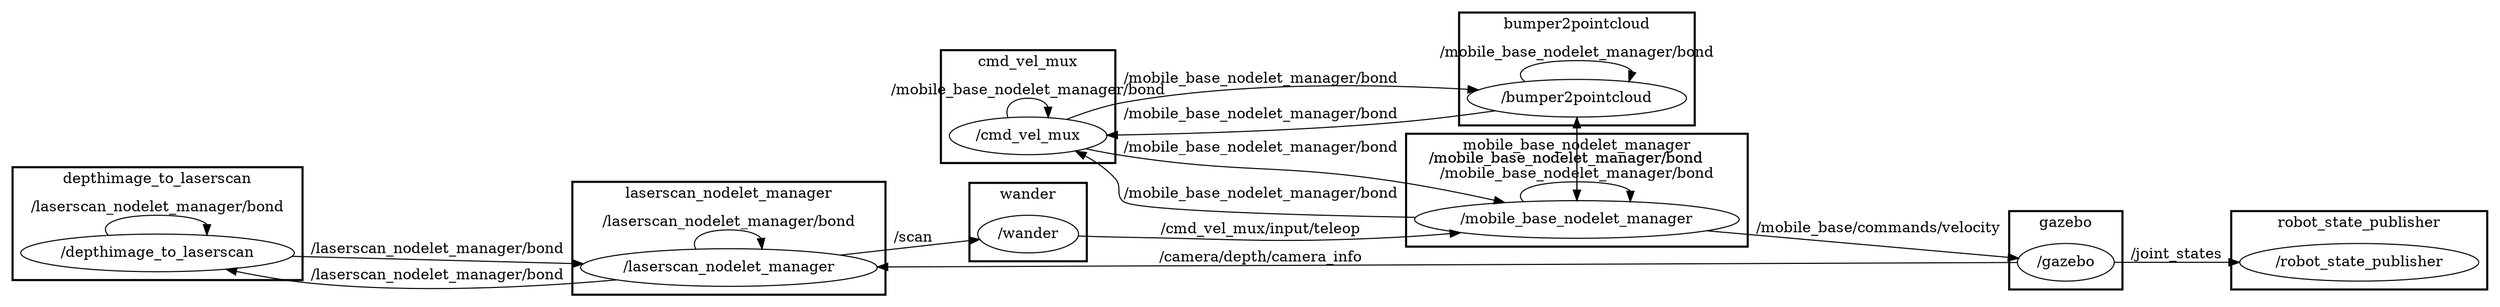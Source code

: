 digraph graphname {
	graph [bb="0,0,1510,376",
		compound=True,
		rank=same,
		rankdir=LR,
		ranksep=0.2
	];
	node [label="\N"];
	subgraph cluster_cmd_vel_mux {
		graph [bb="870,216,1016,324",
			compound=True,
			label=cmd_vel_mux,
			lheight=0.21,
			lp="943,312.5",
			lwidth=1.10,
			rank=same,
			rankdir=LR,
			ranksep=0.2,
			style=bold
		];
		n__cmd_vel_mux		 [URL=_cmd_vel_mux,
			height=0.5,
			label="/cmd_vel_mux",
			pos="943,242",
			shape=ellipse,
			tooltip="/cmd_vel_mux",
			width=1.7873];
		n__cmd_vel_mux -> n__cmd_vel_mux		 [URL=topic_3A_mobile_base_nodelet_manager_bond,
			label="/mobile_base_nodelet_manager/bond",
			lp="943,285.5",
			penwidth=1,
			pos="e,972.97,258.29 913.03,258.29 905.8,268.39 915.79,278 943,278 960.43,278 970.8,274.06 974.1,268.57"];
	}
	subgraph cluster_robot_state_publisher {
		graph [bb="454,8,648,83",
			compound=True,
			label=robot_state_publisher,
			lheight=0.21,
			lp="551,71.5",
			lwidth=1.64,
			rank=same,
			rankdir=LR,
			ranksep=0.2,
			style=bold
		];
		n__robot_state_publisher		 [URL=_robot_state_publisher,
			height=0.5,
			label="/robot_state_publisher",
			pos="551,34",
			shape=ellipse,
			tooltip="/robot_state_publisher",
			width=2.4734];
	}
	subgraph cluster_bumper2pointcloud {
		graph [bb="1279,260,1461,368",
			compound=True,
			label=bumper2pointcloud,
			lheight=0.21,
			lp="1370,356.5",
			lwidth=1.49,
			rank=same,
			rankdir=LR,
			ranksep=0.2,
			style=bold
		];
		n__bumper2pointcloud		 [URL=_bumper2pointcloud,
			height=0.5,
			label="/bumper2pointcloud",
			pos="1370,286",
			shape=ellipse,
			tooltip="/bumper2pointcloud",
			width=2.2929];
		n__bumper2pointcloud -> n__bumper2pointcloud		 [URL=topic_3A_mobile_base_nodelet_manager_bond,
			label="/mobile_base_nodelet_manager/bond",
			lp="1370,329.5",
			penwidth=1,
			pos="e,1411.8,301.92 1328.2,301.92 1317.3,312.15 1331.2,322 1370,322 1395.4,322 1410.2,317.76 1414.2,311.95"];
	}
	subgraph cluster_wander {
		graph [bb="896,127,990,202",
			compound=True,
			label=wander,
			lheight=0.21,
			lp="943,190.5",
			lwidth=0.56,
			rank=same,
			rankdir=LR,
			ranksep=0.2,
			style=bold
		];
		n__wander		 [URL=_wander,
			height=0.5,
			label="/wander",
			pos="943,153",
			shape=ellipse,
			tooltip="/wander",
			width=1.0832];
	}
	subgraph cluster_depthimage_to_laserscan {
		graph [bb="8,171,230,279",
			compound=True,
			label=depthimage_to_laserscan,
			lheight=0.21,
			lp="119,267.5",
			lwidth=1.92,
			rank=same,
			rankdir=LR,
			ranksep=0.2,
			style=bold
		];
		n__depthimage_to_laserscan		 [URL=_depthimage_to_laserscan,
			height=0.5,
			label="/depthimage_to_laserscan",
			pos="119,197",
			shape=ellipse,
			tooltip="/depthimage_to_laserscan",
			width=2.8525];
		n__depthimage_to_laserscan -> n__depthimage_to_laserscan		 [URL=topic_3A_laserscan_nodelet_manager_bond,
			label="/laserscan_nodelet_manager/bond",
			lp="119,240.5",
			penwidth=1,
			pos="e,156.57,214.04 81.434,214.04 73.767,223.86 86.289,233 119,233 139.44,233 152,229.43 156.67,224.35"];
	}
	subgraph cluster_mobile_base_nodelet_manager {
		graph [bb="1238,126,1502,234",
			compound=True,
			label=mobile_base_nodelet_manager,
			lheight=0.21,
			lp="1370,222.5",
			lwidth=2.36,
			rank=same,
			rankdir=LR,
			ranksep=0.2,
			style=bold
		];
		n__mobile_base_nodelet_manager		 [URL=_mobile_base_nodelet_manager,
			height=0.5,
			label="/mobile_base_nodelet_manager",
			pos="1370,152",
			shape=ellipse,
			tooltip="/mobile_base_nodelet_manager",
			width=3.4303];
		n__mobile_base_nodelet_manager -> n__mobile_base_nodelet_manager		 [URL=topic_3A_mobile_base_nodelet_manager_bond,
			label="/mobile_base_nodelet_manager/bond",
			lp="1370,195.5",
			penwidth=1,
			pos="e,1412.9,169.04 1327.1,169.04 1318.4,178.86 1332.7,188 1370,188 1393.3,188 1407.7,184.43 1413,179.35"];
	}
	subgraph cluster_laserscan_nodelet_manager {
		graph [bb="432,134,670,242",
			compound=True,
			label=laserscan_nodelet_manager,
			lheight=0.21,
			lp="551,230.5",
			lwidth=2.10,
			rank=same,
			rankdir=LR,
			ranksep=0.2,
			style=bold
		];
		n__laserscan_nodelet_manager		 [URL=_laserscan_nodelet_manager,
			height=0.5,
			label="/laserscan_nodelet_manager",
			pos="551,160",
			shape=ellipse,
			tooltip="/laserscan_nodelet_manager",
			width=3.0692];
		n__laserscan_nodelet_manager -> n__laserscan_nodelet_manager		 [URL=topic_3A_laserscan_nodelet_manager_bond,
			label="/laserscan_nodelet_manager/bond",
			lp="551,203.5",
			penwidth=1,
			pos="e,589.63,177.04 512.37,177.04 504.49,186.86 517.36,196 551,196 572.02,196 584.94,192.43 589.74,187.35"];
	}
	subgraph cluster_gazebo {
		graph [bb="72,75,166,150",
			compound=True,
			label=gazebo,
			lheight=0.21,
			lp="119,138.5",
			lwidth=0.54,
			rank=same,
			rankdir=LR,
			ranksep=0.2,
			style=bold
		];
		n__gazebo		 [URL=_gazebo,
			height=0.5,
			label="/gazebo",
			pos="119,101",
			shape=ellipse,
			tooltip="/gazebo",
			width=1.0652];
	}
	n__cmd_vel_mux -> n__bumper2pointcloud	 [URL=topic_3A_mobile_base_nodelet_manager_bond,
		label="/mobile_base_nodelet_manager/bond",
		lp="1127,298.5",
		penwidth=1,
		pos="e,1289.7,290.4 976.72,257.51 990.93,263.5 1008,269.69 1024,273 1109.5,290.65 1209.3,292.43 1279.5,290.68"];
	n__cmd_vel_mux -> n__mobile_base_nodelet_manager	 [URL=topic_3A_mobile_base_nodelet_manager_bond,
		label="/mobile_base_nodelet_manager/bond",
		lp="1127,232.5",
		penwidth=1,
		pos="e,1324.2,168.76 993.82,230.82 1003.8,228.75 1014.2,226.7 1024,225 1115,209.16 1139.9,217.53 1230,197 1258.4,190.53 1289.3,180.81 1314.7,172.06"];
	n__bumper2pointcloud -> n__cmd_vel_mux	 [URL=topic_3A_mobile_base_nodelet_manager_bond,
		label="/mobile_base_nodelet_manager/bond",
		lp="1127,265.5",
		penwidth=1,
		pos="e,1007.3,242.95 1313.2,272.86 1287.9,267.4 1257.6,261.53 1230,258 1158.1,248.8 1075.4,244.89 1017.4,243.23"];
	n__bumper2pointcloud -> n__mobile_base_nodelet_manager	 [URL=topic_3A_mobile_base_nodelet_manager_bond,
		label="/mobile_base_nodelet_manager/bond",
		lp="1359.5,219",
		penwidth=1,
		pos="e,1370,170.07 1370,267.79 1370,245.24 1370,206.6 1370,180.21"];
	n__wander -> n__mobile_base_nodelet_manager	 [URL=topic_3A_cmd_vel_mux_input_teleop,
		label="/cmd_vel_mux/input/teleop",
		lp="1127,151.5",
		penwidth=1,
		pos="e,1256.3,144.89 980.57,148.01 994.17,146.39 1009.8,144.8 1024,144 1097.7,139.87 1180.3,141.56 1246.3,144.44"];
	n__depthimage_to_laserscan -> n__laserscan_nodelet_manager	 [URL=topic_3A_laserscan_nodelet_manager_bond,
		label="/laserscan_nodelet_manager/bond",
		lp="331,206.5",
		penwidth=1,
		pos="e,492.06,175.28 221.35,198.78 280.64,198.63 356.8,196.38 424,188 443.04,185.62 463.43,181.71 482.15,177.54"];
	n__mobile_base_nodelet_manager -> n__cmd_vel_mux	 [URL=topic_3A_mobile_base_nodelet_manager_bond,
		label="/mobile_base_nodelet_manager/bond",
		lp="1127,185.5",
		penwidth=1,
		pos="e,985.43,228.43 1256.2,158.99 1157.3,165.34 1028.6,174.28 1024,178 1014,186.18 1024.3,196.04 1016,206 1010.1,213.11 1002.4,218.95 994.34,223.69"];
	n__mobile_base_nodelet_manager -> n__bumper2pointcloud	 [URL=topic_3A_mobile_base_nodelet_manager_bond,
		label="/mobile_base_nodelet_manager/bond",
		lp="1359.5,219",
		penwidth=1,
		pos="e,1370,267.79 1370,170.07 1370,192.55 1370,231.18 1370,257.63"];
	n__mobile_base_nodelet_manager -> n__gazebo	 [URL=topic_3A_mobile_base_commands_velocity,
		label="/mobile_base/commands/velocity",
		lp="770,124.5",
		penwidth=1,
		pos="e,157.58,101.31 1269.2,141.58 1256,140.31 1242.7,139.08 1230,138 1135,129.89 1111.2,127.5 1016,123 692.15,107.68 301.93,102.73 167.9,101.41"];
	n__laserscan_nodelet_manager -> n__wander	 [URL=topic_3A_scan,
		label="/scan",
		lp="770,165.5",
		penwidth=1,
		pos="e,903.84,153.68 660.9,158.05 737.27,156.67 835.7,154.91 893.53,153.87"];
	n__laserscan_nodelet_manager -> n__depthimage_to_laserscan	 [URL=topic_3A_laserscan_nodelet_manager_bond,
		label="/laserscan_nodelet_manager/bond",
		lp="331,180.5",
		penwidth=1,
		pos="e,181.25,182.62 440.28,160.32 380.32,161.56 304.87,164.86 238,173 222.76,174.85 206.56,177.62 191.2,180.62"];
	n__gazebo -> n__robot_state_publisher	 [URL=topic_3A_joint_states,
		label="/joint_states",
		lp="331,79.5",
		penwidth=1,
		pos="e,469.12,41.168 152.33,91.945 175.92,85.611 208.74,77.357 238,72 311.85,58.478 396.44,48.514 458.9,42.19"];
	n__gazebo -> n__laserscan_nodelet_manager	 [URL=topic_3A_camera_depth_camera_info,
		label="/camera/depth/camera_info",
		lp="331,149.5",
		penwidth=1,
		pos="e,467.66,148.14 156.05,105.77 212.98,113.32 327.2,128.56 424,142 434.92,143.52 446.37,145.12 457.72,146.73"];
}
